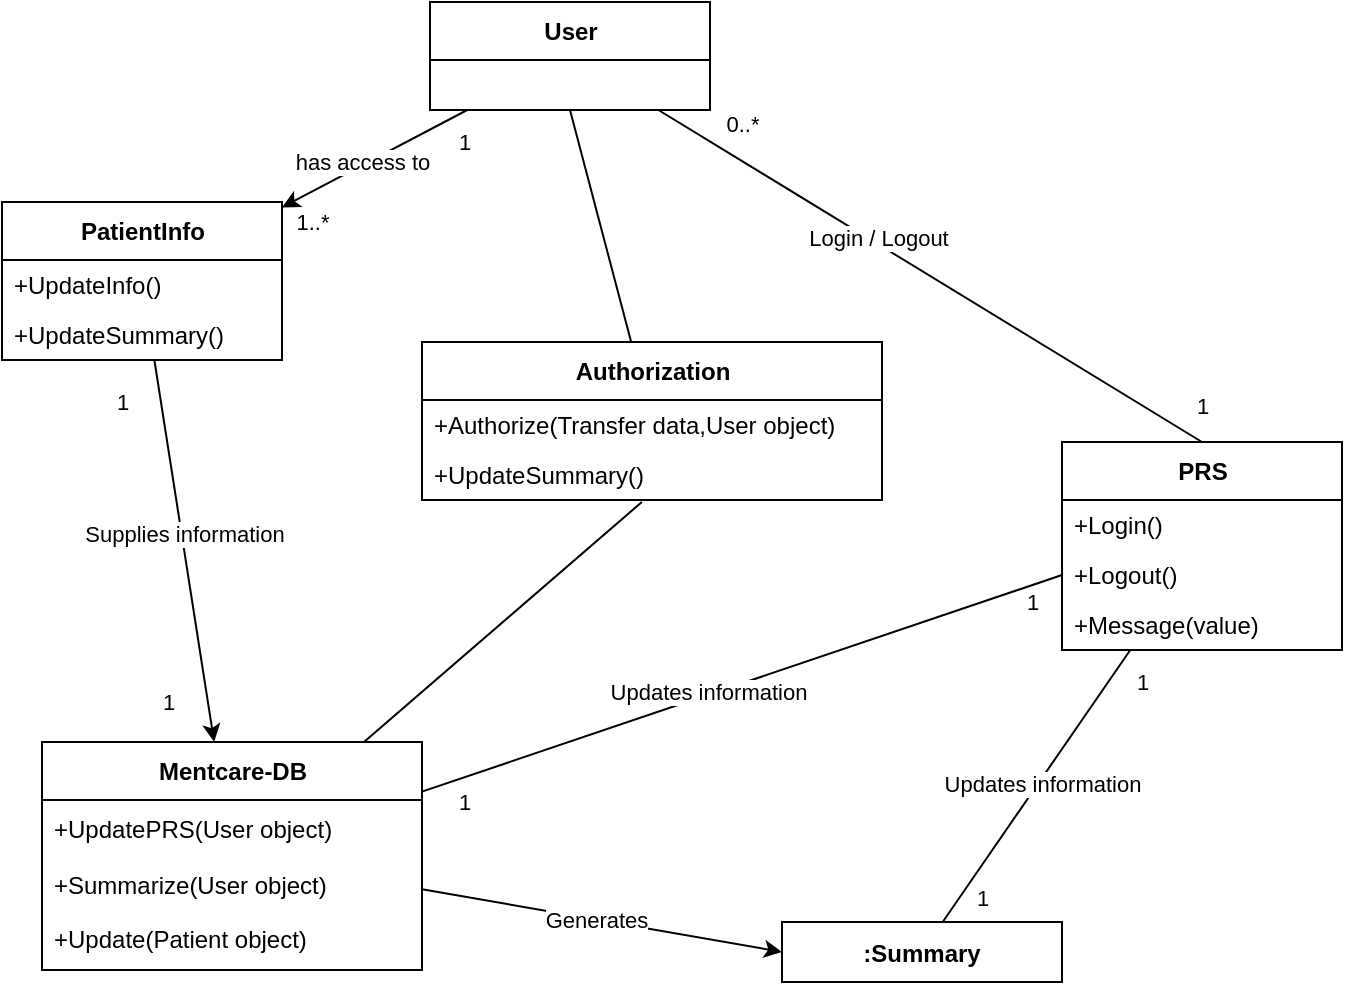 <mxfile>
    <diagram id="pdHoP4bLG-pwBIVLkPyh" name="Page-1">
        <mxGraphModel dx="758" dy="614" grid="1" gridSize="10" guides="1" tooltips="1" connect="1" arrows="1" fold="1" page="1" pageScale="1" pageWidth="827" pageHeight="1169" math="0" shadow="0">
            <root>
                <mxCell id="0"/>
                <mxCell id="1" parent="0"/>
                <mxCell id="31" style="edgeStyle=none;html=1;endArrow=classic;endFill=1;" edge="1" parent="1" source="2" target="5">
                    <mxGeometry relative="1" as="geometry"/>
                </mxCell>
                <mxCell id="32" value="1" style="edgeLabel;html=1;align=center;verticalAlign=middle;resizable=0;points=[];" vertex="1" connectable="0" parent="31">
                    <mxGeometry x="-0.434" y="-2" relative="1" as="geometry">
                        <mxPoint x="-23" y="-33" as="offset"/>
                    </mxGeometry>
                </mxCell>
                <mxCell id="33" value="1" style="edgeLabel;html=1;align=center;verticalAlign=middle;resizable=0;points=[];" vertex="1" connectable="0" parent="31">
                    <mxGeometry x="0.475" relative="1" as="geometry">
                        <mxPoint x="-15" y="30" as="offset"/>
                    </mxGeometry>
                </mxCell>
                <mxCell id="46" value="Supplies information" style="edgeLabel;html=1;align=center;verticalAlign=middle;resizable=0;points=[];" vertex="1" connectable="0" parent="31">
                    <mxGeometry x="-0.088" y="1" relative="1" as="geometry">
                        <mxPoint as="offset"/>
                    </mxGeometry>
                </mxCell>
                <mxCell id="2" value="PatientInfo" style="swimlane;fontStyle=1;align=center;verticalAlign=middle;childLayout=stackLayout;horizontal=1;startSize=29;horizontalStack=0;resizeParent=1;resizeParentMax=0;resizeLast=0;collapsible=0;marginBottom=0;html=1;" vertex="1" parent="1">
                    <mxGeometry x="130" y="140" width="140" height="79" as="geometry"/>
                </mxCell>
                <mxCell id="3" value="+UpdateInfo()" style="text;html=1;strokeColor=none;fillColor=none;align=left;verticalAlign=middle;spacingLeft=4;spacingRight=4;overflow=hidden;rotatable=0;points=[[0,0.5],[1,0.5]];portConstraint=eastwest;" vertex="1" parent="2">
                    <mxGeometry y="29" width="140" height="25" as="geometry"/>
                </mxCell>
                <mxCell id="4" value="+UpdateSummary()" style="text;html=1;strokeColor=none;fillColor=none;align=left;verticalAlign=middle;spacingLeft=4;spacingRight=4;overflow=hidden;rotatable=0;points=[[0,0.5],[1,0.5]];portConstraint=eastwest;" vertex="1" parent="2">
                    <mxGeometry y="54" width="140" height="25" as="geometry"/>
                </mxCell>
                <mxCell id="16" style="edgeStyle=none;html=1;entryX=0;entryY=0.5;entryDx=0;entryDy=0;" edge="1" parent="1" source="5" target="15">
                    <mxGeometry relative="1" as="geometry"/>
                </mxCell>
                <mxCell id="48" value="Generates" style="edgeLabel;html=1;align=center;verticalAlign=middle;resizable=0;points=[];" vertex="1" connectable="0" parent="16">
                    <mxGeometry x="-0.02" relative="1" as="geometry">
                        <mxPoint x="-1" as="offset"/>
                    </mxGeometry>
                </mxCell>
                <mxCell id="37" style="edgeStyle=none;html=1;endArrow=none;endFill=0;entryX=0.478;entryY=1.04;entryDx=0;entryDy=0;entryPerimeter=0;" edge="1" parent="1" source="5" target="10">
                    <mxGeometry relative="1" as="geometry">
                        <mxPoint x="445" y="250" as="targetPoint"/>
                    </mxGeometry>
                </mxCell>
                <mxCell id="41" style="edgeStyle=none;html=1;entryX=0;entryY=0.5;entryDx=0;entryDy=0;endArrow=none;endFill=0;" edge="1" parent="1" source="5" target="24">
                    <mxGeometry relative="1" as="geometry"/>
                </mxCell>
                <mxCell id="49" value="Updates information" style="edgeLabel;html=1;align=center;verticalAlign=middle;resizable=0;points=[];" vertex="1" connectable="0" parent="41">
                    <mxGeometry x="-0.106" y="2" relative="1" as="geometry">
                        <mxPoint as="offset"/>
                    </mxGeometry>
                </mxCell>
                <mxCell id="53" value="1" style="edgeLabel;html=1;align=center;verticalAlign=middle;resizable=0;points=[];" vertex="1" connectable="0" parent="41">
                    <mxGeometry x="-0.859" y="-3" relative="1" as="geometry">
                        <mxPoint x="-3" y="10" as="offset"/>
                    </mxGeometry>
                </mxCell>
                <mxCell id="54" value="1" style="edgeLabel;html=1;align=center;verticalAlign=middle;resizable=0;points=[];" vertex="1" connectable="0" parent="41">
                    <mxGeometry x="0.901" y="-2" relative="1" as="geometry">
                        <mxPoint y="6" as="offset"/>
                    </mxGeometry>
                </mxCell>
                <mxCell id="5" value="Mentcare-DB" style="swimlane;fontStyle=1;align=center;verticalAlign=middle;childLayout=stackLayout;horizontal=1;startSize=29;horizontalStack=0;resizeParent=1;resizeParentMax=0;resizeLast=0;collapsible=0;marginBottom=0;html=1;" vertex="1" parent="1">
                    <mxGeometry x="150" y="410" width="190" height="114" as="geometry"/>
                </mxCell>
                <mxCell id="7" value="+UpdatePRS(User object)" style="text;html=1;strokeColor=none;fillColor=none;align=left;verticalAlign=middle;spacingLeft=4;spacingRight=4;overflow=hidden;rotatable=0;points=[[0,0.5],[1,0.5]];portConstraint=eastwest;" vertex="1" parent="5">
                    <mxGeometry y="29" width="190" height="30" as="geometry"/>
                </mxCell>
                <mxCell id="6" value="+Summarize(User object)" style="text;html=1;strokeColor=none;fillColor=none;align=left;verticalAlign=middle;spacingLeft=4;spacingRight=4;overflow=hidden;rotatable=0;points=[[0,0.5],[1,0.5]];portConstraint=eastwest;" vertex="1" parent="5">
                    <mxGeometry y="59" width="190" height="25" as="geometry"/>
                </mxCell>
                <mxCell id="13" value="+Update(Patient object)" style="text;html=1;strokeColor=none;fillColor=none;align=left;verticalAlign=middle;spacingLeft=4;spacingRight=4;overflow=hidden;rotatable=0;points=[[0,0.5],[1,0.5]];portConstraint=eastwest;" vertex="1" parent="5">
                    <mxGeometry y="84" width="190" height="30" as="geometry"/>
                </mxCell>
                <mxCell id="44" style="edgeStyle=none;html=1;entryX=0.5;entryY=1;entryDx=0;entryDy=0;endArrow=none;endFill=0;" edge="1" parent="1" source="8" target="18">
                    <mxGeometry relative="1" as="geometry"/>
                </mxCell>
                <mxCell id="8" value="Authorization" style="swimlane;fontStyle=1;align=center;verticalAlign=middle;childLayout=stackLayout;horizontal=1;startSize=29;horizontalStack=0;resizeParent=1;resizeParentMax=0;resizeLast=0;collapsible=0;marginBottom=0;html=1;" vertex="1" parent="1">
                    <mxGeometry x="340" y="210" width="230" height="79" as="geometry"/>
                </mxCell>
                <mxCell id="9" value="+Authorize(Transfer data,User object)" style="text;html=1;strokeColor=none;fillColor=none;align=left;verticalAlign=middle;spacingLeft=4;spacingRight=4;overflow=hidden;rotatable=0;points=[[0,0.5],[1,0.5]];portConstraint=eastwest;" vertex="1" parent="8">
                    <mxGeometry y="29" width="230" height="25" as="geometry"/>
                </mxCell>
                <mxCell id="10" value="+UpdateSummary()" style="text;html=1;strokeColor=none;fillColor=none;align=left;verticalAlign=middle;spacingLeft=4;spacingRight=4;overflow=hidden;rotatable=0;points=[[0,0.5],[1,0.5]];portConstraint=eastwest;" vertex="1" parent="8">
                    <mxGeometry y="54" width="230" height="25" as="geometry"/>
                </mxCell>
                <mxCell id="43" value="1" style="edgeStyle=none;html=1;endArrow=none;endFill=0;" edge="1" parent="1" source="15" target="21">
                    <mxGeometry relative="1" as="geometry"/>
                </mxCell>
                <mxCell id="47" value="Updates information" style="edgeLabel;html=1;align=center;verticalAlign=middle;resizable=0;points=[];" vertex="1" connectable="0" parent="43">
                    <mxGeometry x="0.006" y="2" relative="1" as="geometry">
                        <mxPoint x="4" as="offset"/>
                    </mxGeometry>
                </mxCell>
                <mxCell id="55" value="1" style="edgeLabel;html=1;align=center;verticalAlign=middle;resizable=0;points=[];" vertex="1" connectable="0" parent="43">
                    <mxGeometry x="0.775" relative="1" as="geometry">
                        <mxPoint x="16" as="offset"/>
                    </mxGeometry>
                </mxCell>
                <mxCell id="56" value="1" style="edgeLabel;html=1;align=center;verticalAlign=middle;resizable=0;points=[];" vertex="1" connectable="0" parent="43">
                    <mxGeometry x="-0.799" y="-3" relative="1" as="geometry">
                        <mxPoint x="8" as="offset"/>
                    </mxGeometry>
                </mxCell>
                <mxCell id="15" value=":Summary" style="fontStyle=1;" vertex="1" parent="1">
                    <mxGeometry x="520" y="500" width="140" height="30" as="geometry"/>
                </mxCell>
                <mxCell id="26" style="edgeStyle=none;html=1;endArrow=classic;endFill=1;" edge="1" parent="1" source="18" target="2">
                    <mxGeometry relative="1" as="geometry"/>
                </mxCell>
                <mxCell id="27" value="1" style="edgeLabel;html=1;align=center;verticalAlign=middle;resizable=0;points=[];" vertex="1" connectable="0" parent="26">
                    <mxGeometry x="-0.448" y="5" relative="1" as="geometry">
                        <mxPoint x="21" y="-2" as="offset"/>
                    </mxGeometry>
                </mxCell>
                <mxCell id="28" value="1..*" style="edgeLabel;html=1;align=center;verticalAlign=middle;resizable=0;points=[];" vertex="1" connectable="0" parent="26">
                    <mxGeometry x="0.671" y="-1" relative="1" as="geometry">
                        <mxPoint y="16" as="offset"/>
                    </mxGeometry>
                </mxCell>
                <mxCell id="29" value="has access to" style="edgeLabel;html=1;align=center;verticalAlign=middle;resizable=0;points=[];" vertex="1" connectable="0" parent="26">
                    <mxGeometry x="0.129" y="-2" relative="1" as="geometry">
                        <mxPoint as="offset"/>
                    </mxGeometry>
                </mxCell>
                <mxCell id="45" style="edgeStyle=none;html=1;entryX=0.5;entryY=0;entryDx=0;entryDy=0;endArrow=none;endFill=0;" edge="1" parent="1" source="18" target="21">
                    <mxGeometry relative="1" as="geometry"/>
                </mxCell>
                <mxCell id="50" value="Login / Logout" style="edgeLabel;html=1;align=center;verticalAlign=middle;resizable=0;points=[];" vertex="1" connectable="0" parent="45">
                    <mxGeometry x="-0.201" y="2" relative="1" as="geometry">
                        <mxPoint y="-1" as="offset"/>
                    </mxGeometry>
                </mxCell>
                <mxCell id="51" value="0..*" style="edgeLabel;html=1;align=center;verticalAlign=middle;resizable=0;points=[];" vertex="1" connectable="0" parent="45">
                    <mxGeometry x="-0.859" y="-3" relative="1" as="geometry">
                        <mxPoint x="24" y="-8" as="offset"/>
                    </mxGeometry>
                </mxCell>
                <mxCell id="52" value="1" style="edgeLabel;html=1;align=center;verticalAlign=middle;resizable=0;points=[];" vertex="1" connectable="0" parent="45">
                    <mxGeometry x="0.804" y="3" relative="1" as="geometry">
                        <mxPoint x="25" as="offset"/>
                    </mxGeometry>
                </mxCell>
                <mxCell id="18" value="User" style="swimlane;fontStyle=1;align=center;verticalAlign=middle;childLayout=stackLayout;horizontal=1;startSize=29;horizontalStack=0;resizeParent=1;resizeParentMax=0;resizeLast=0;collapsible=0;marginBottom=0;html=1;" vertex="1" parent="1">
                    <mxGeometry x="344" y="40" width="140" height="54" as="geometry"/>
                </mxCell>
                <mxCell id="21" value="PRS" style="swimlane;fontStyle=1;align=center;verticalAlign=middle;childLayout=stackLayout;horizontal=1;startSize=29;horizontalStack=0;resizeParent=1;resizeParentMax=0;resizeLast=0;collapsible=0;marginBottom=0;html=1;" vertex="1" parent="1">
                    <mxGeometry x="660" y="260" width="140" height="104" as="geometry"/>
                </mxCell>
                <mxCell id="22" value="+Login()" style="text;html=1;strokeColor=none;fillColor=none;align=left;verticalAlign=middle;spacingLeft=4;spacingRight=4;overflow=hidden;rotatable=0;points=[[0,0.5],[1,0.5]];portConstraint=eastwest;" vertex="1" parent="21">
                    <mxGeometry y="29" width="140" height="25" as="geometry"/>
                </mxCell>
                <mxCell id="24" value="+Logout()" style="text;html=1;strokeColor=none;fillColor=none;align=left;verticalAlign=middle;spacingLeft=4;spacingRight=4;overflow=hidden;rotatable=0;points=[[0,0.5],[1,0.5]];portConstraint=eastwest;" vertex="1" parent="21">
                    <mxGeometry y="54" width="140" height="25" as="geometry"/>
                </mxCell>
                <mxCell id="25" value="+Message(value)" style="text;html=1;strokeColor=none;fillColor=none;align=left;verticalAlign=middle;spacingLeft=4;spacingRight=4;overflow=hidden;rotatable=0;points=[[0,0.5],[1,0.5]];portConstraint=eastwest;" vertex="1" parent="21">
                    <mxGeometry y="79" width="140" height="25" as="geometry"/>
                </mxCell>
            </root>
        </mxGraphModel>
    </diagram>
</mxfile>
